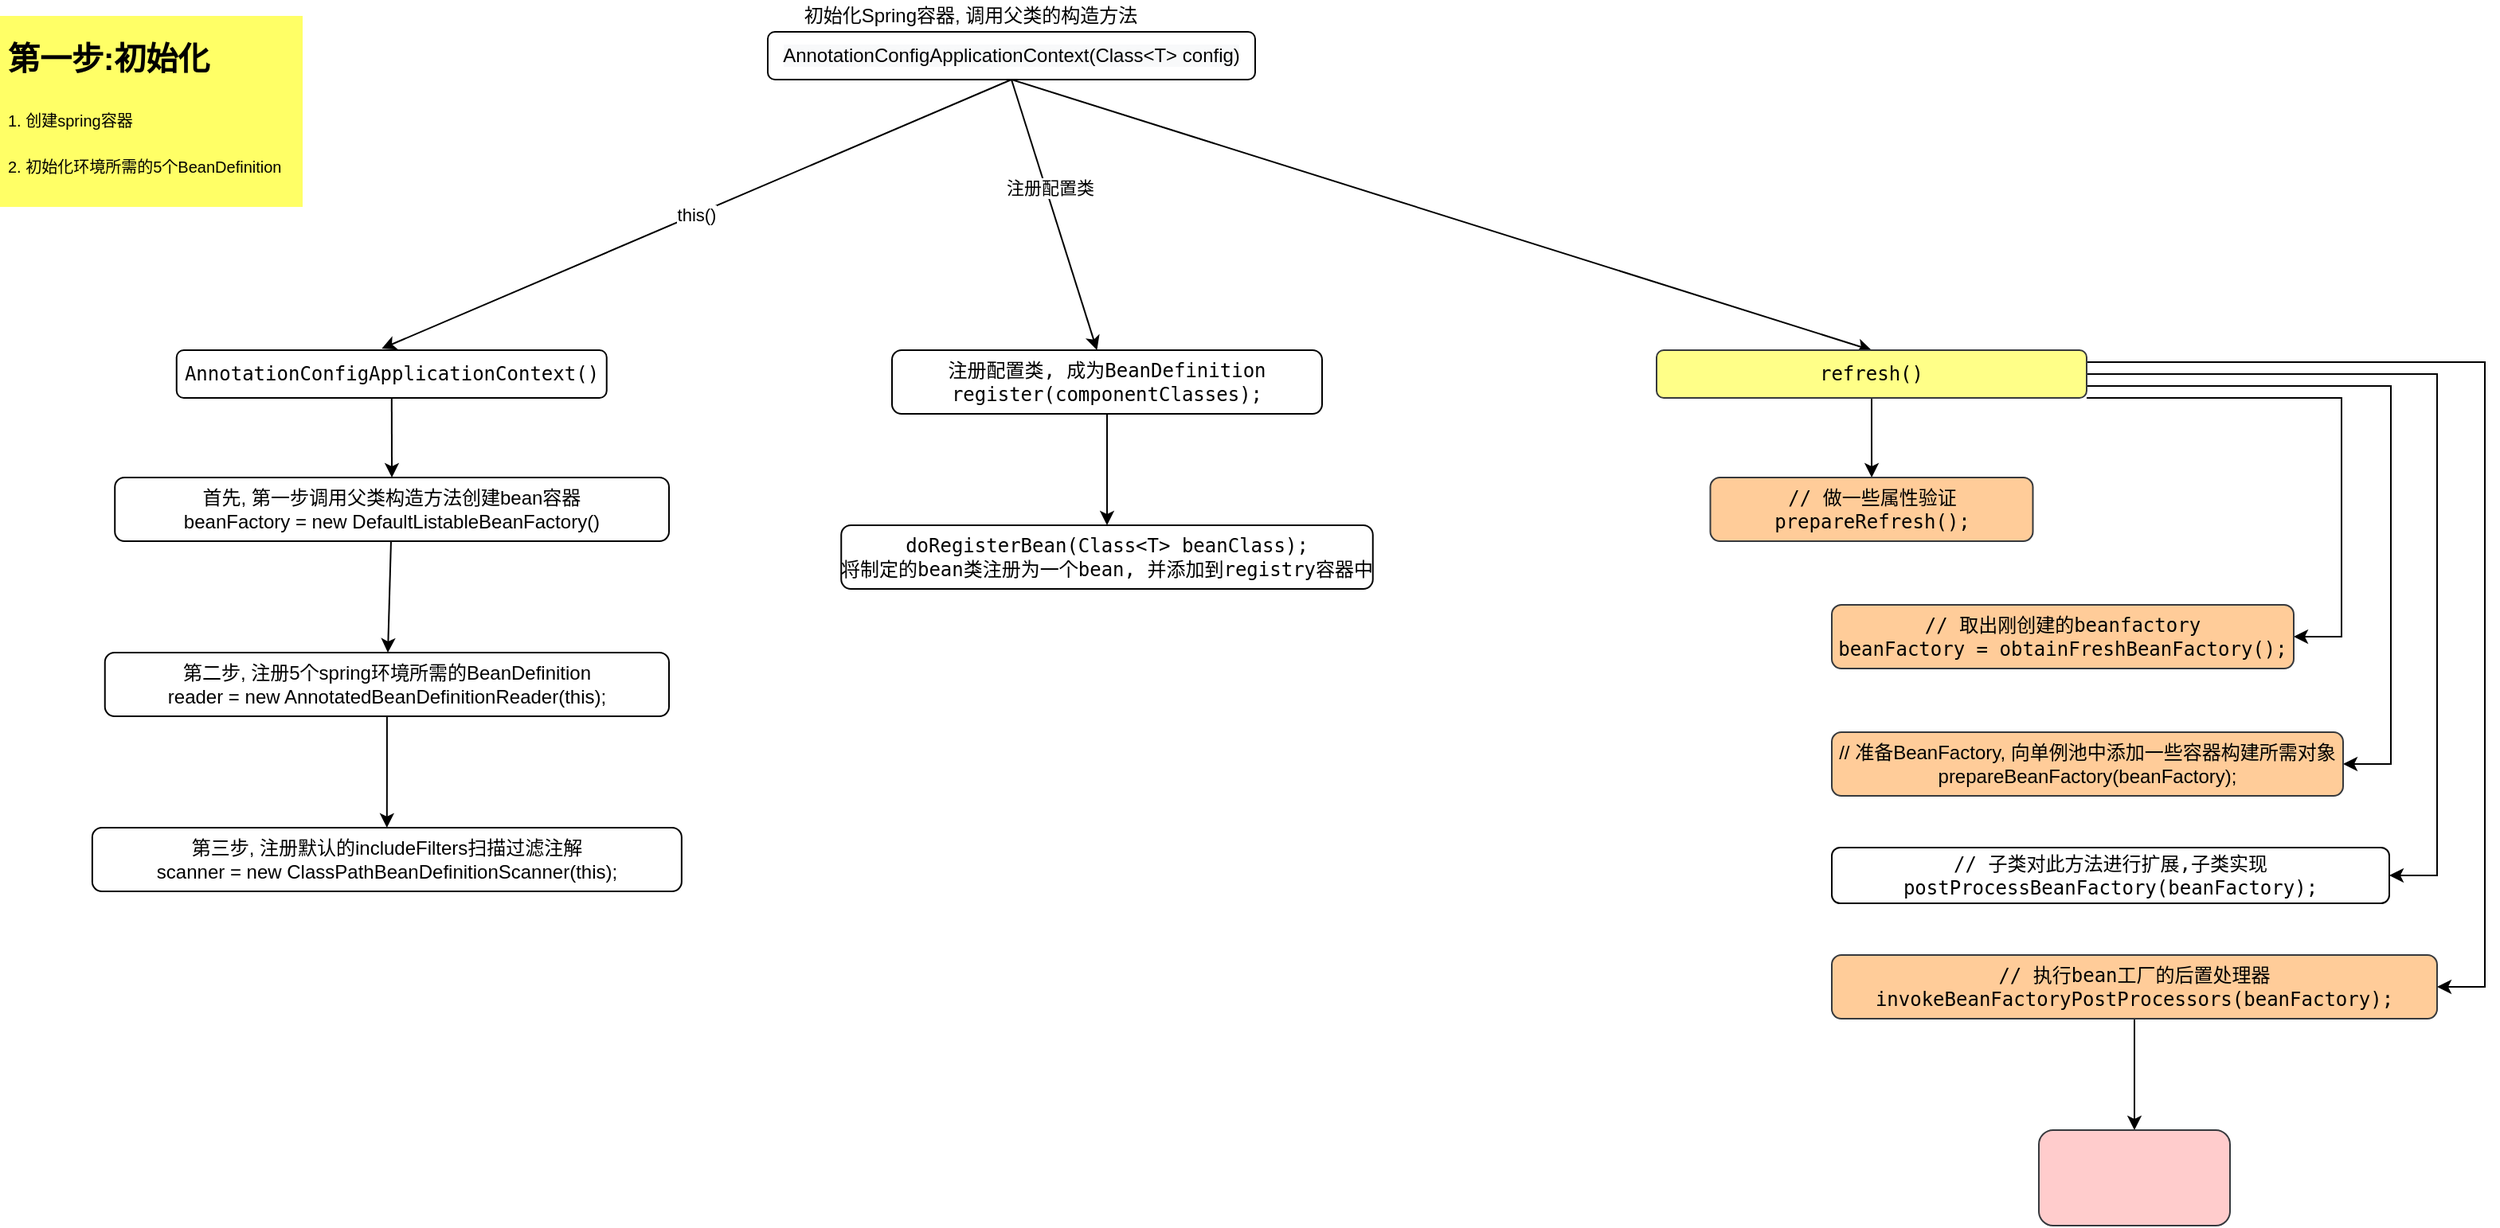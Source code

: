 <mxfile version="14.6.6" type="github">
  <diagram id="TbQEEp9MMA1_F5JZQG8T" name="第 1 页">
    <mxGraphModel dx="1398" dy="624" grid="1" gridSize="10" guides="1" tooltips="1" connect="1" arrows="1" fold="1" page="1" pageScale="1" pageWidth="827" pageHeight="1169" math="0" shadow="0">
      <root>
        <mxCell id="0" />
        <mxCell id="1" parent="0" />
        <mxCell id="SgbAIxtXmt1jCM66Tc68-1" value="this()" style="rounded=0;orthogonalLoop=1;jettySize=auto;html=1;exitX=0.5;exitY=1;exitDx=0;exitDy=0;entryX=0.477;entryY=-0.033;entryDx=0;entryDy=0;entryPerimeter=0;" edge="1" parent="1" source="SgbAIxtXmt1jCM66Tc68-5" target="SgbAIxtXmt1jCM66Tc68-9">
          <mxGeometry relative="1" as="geometry">
            <mxPoint x="250" y="190" as="targetPoint" />
          </mxGeometry>
        </mxCell>
        <mxCell id="SgbAIxtXmt1jCM66Tc68-2" style="rounded=0;orthogonalLoop=1;jettySize=auto;html=1;exitX=0.5;exitY=1;exitDx=0;exitDy=0;" edge="1" parent="1" source="SgbAIxtXmt1jCM66Tc68-5" target="SgbAIxtXmt1jCM66Tc68-10">
          <mxGeometry relative="1" as="geometry" />
        </mxCell>
        <mxCell id="SgbAIxtXmt1jCM66Tc68-3" value="注册配置类" style="edgeLabel;html=1;align=center;verticalAlign=middle;resizable=0;points=[];" vertex="1" connectable="0" parent="SgbAIxtXmt1jCM66Tc68-2">
          <mxGeometry x="-0.2" y="2" relative="1" as="geometry">
            <mxPoint as="offset" />
          </mxGeometry>
        </mxCell>
        <mxCell id="SgbAIxtXmt1jCM66Tc68-4" style="edgeStyle=none;rounded=0;orthogonalLoop=1;jettySize=auto;html=1;exitX=0.5;exitY=1;exitDx=0;exitDy=0;entryX=0.5;entryY=0;entryDx=0;entryDy=0;" edge="1" parent="1" source="SgbAIxtXmt1jCM66Tc68-5" target="SgbAIxtXmt1jCM66Tc68-11">
          <mxGeometry relative="1" as="geometry" />
        </mxCell>
        <mxCell id="SgbAIxtXmt1jCM66Tc68-5" value="&lt;span style=&quot;color: rgb(0 , 0 , 0) ; font-family: &amp;#34;helvetica&amp;#34; ; font-size: 12px ; font-style: normal ; font-weight: 400 ; letter-spacing: normal ; text-align: center ; text-indent: 0px ; text-transform: none ; word-spacing: 0px ; background-color: rgb(248 , 249 , 250) ; display: inline ; float: none&quot;&gt;AnnotationConfigApplicationContext(Class&amp;lt;T&amp;gt; config)&lt;/span&gt;" style="rounded=1;whiteSpace=wrap;html=1;" vertex="1" parent="1">
          <mxGeometry x="492" y="40" width="306" height="30" as="geometry" />
        </mxCell>
        <mxCell id="SgbAIxtXmt1jCM66Tc68-6" value="初始化Spring容器, 调用父类的构造方法" style="text;html=1;strokeColor=none;fillColor=none;align=center;verticalAlign=middle;whiteSpace=wrap;rounded=0;" vertex="1" parent="1">
          <mxGeometry x="510" y="20" width="219" height="20" as="geometry" />
        </mxCell>
        <mxCell id="SgbAIxtXmt1jCM66Tc68-7" value="&lt;h1&gt;&lt;sub&gt;第一步:初始化&lt;/sub&gt;&lt;/h1&gt;&lt;p&gt;&lt;sub&gt;1. 创建spring容器&lt;/sub&gt;&lt;/p&gt;&lt;p&gt;&lt;sub&gt;2. 初始化环境所需的5个BeanDefinition&lt;/sub&gt;&lt;/p&gt;&lt;p&gt;&lt;br&gt;&lt;/p&gt;" style="text;html=1;strokeColor=none;fillColor=#FFFF66;spacing=5;spacingTop=-20;whiteSpace=wrap;overflow=hidden;rounded=0;" vertex="1" parent="1">
          <mxGeometry x="10" y="30" width="190" height="120" as="geometry" />
        </mxCell>
        <mxCell id="SgbAIxtXmt1jCM66Tc68-8" value="" style="edgeStyle=none;rounded=0;orthogonalLoop=1;jettySize=auto;html=1;" edge="1" parent="1" source="SgbAIxtXmt1jCM66Tc68-9" target="SgbAIxtXmt1jCM66Tc68-13">
          <mxGeometry relative="1" as="geometry" />
        </mxCell>
        <mxCell id="SgbAIxtXmt1jCM66Tc68-9" value="&lt;pre&gt;&lt;pre&gt;AnnotationConfigApplicationContext()&lt;/pre&gt;&lt;/pre&gt;" style="rounded=1;whiteSpace=wrap;html=1;labelBackgroundColor=none;fillColor=#FFFFFF;" vertex="1" parent="1">
          <mxGeometry x="120.87" y="240" width="270" height="30" as="geometry" />
        </mxCell>
        <mxCell id="SgbAIxtXmt1jCM66Tc68-18" value="" style="edgeStyle=orthogonalEdgeStyle;rounded=0;orthogonalLoop=1;jettySize=auto;html=1;" edge="1" parent="1" source="SgbAIxtXmt1jCM66Tc68-10" target="SgbAIxtXmt1jCM66Tc68-17">
          <mxGeometry relative="1" as="geometry" />
        </mxCell>
        <mxCell id="SgbAIxtXmt1jCM66Tc68-10" value="&lt;pre&gt;&lt;pre&gt;&lt;pre&gt;注册配置类, 成为BeanDefinition&lt;br/&gt;register(componentClasses);&lt;br&gt;&lt;/pre&gt;&lt;/pre&gt;&lt;/pre&gt;" style="rounded=1;whiteSpace=wrap;html=1;labelBackgroundColor=none;fillColor=#FFFFFF;" vertex="1" parent="1">
          <mxGeometry x="570" y="240" width="270" height="40" as="geometry" />
        </mxCell>
        <mxCell id="SgbAIxtXmt1jCM66Tc68-20" value="" style="edgeStyle=orthogonalEdgeStyle;rounded=0;orthogonalLoop=1;jettySize=auto;html=1;" edge="1" parent="1" source="SgbAIxtXmt1jCM66Tc68-11" target="SgbAIxtXmt1jCM66Tc68-19">
          <mxGeometry relative="1" as="geometry" />
        </mxCell>
        <mxCell id="SgbAIxtXmt1jCM66Tc68-22" value="" style="edgeStyle=entityRelationEdgeStyle;rounded=0;orthogonalLoop=1;jettySize=auto;html=1;elbow=vertical;exitX=1;exitY=1;exitDx=0;exitDy=0;" edge="1" parent="1" source="SgbAIxtXmt1jCM66Tc68-11" target="SgbAIxtXmt1jCM66Tc68-21">
          <mxGeometry relative="1" as="geometry" />
        </mxCell>
        <mxCell id="SgbAIxtXmt1jCM66Tc68-26" style="edgeStyle=entityRelationEdgeStyle;rounded=0;orthogonalLoop=1;jettySize=auto;html=1;exitX=1;exitY=0.75;exitDx=0;exitDy=0;" edge="1" parent="1" source="SgbAIxtXmt1jCM66Tc68-11" target="SgbAIxtXmt1jCM66Tc68-25">
          <mxGeometry relative="1" as="geometry" />
        </mxCell>
        <mxCell id="SgbAIxtXmt1jCM66Tc68-29" style="edgeStyle=entityRelationEdgeStyle;rounded=0;orthogonalLoop=1;jettySize=auto;html=1;exitX=1;exitY=0.5;exitDx=0;exitDy=0;" edge="1" parent="1" source="SgbAIxtXmt1jCM66Tc68-11" target="SgbAIxtXmt1jCM66Tc68-28">
          <mxGeometry relative="1" as="geometry" />
        </mxCell>
        <mxCell id="SgbAIxtXmt1jCM66Tc68-32" style="edgeStyle=entityRelationEdgeStyle;rounded=0;orthogonalLoop=1;jettySize=auto;html=1;exitX=1;exitY=0.25;exitDx=0;exitDy=0;" edge="1" parent="1" source="SgbAIxtXmt1jCM66Tc68-11" target="SgbAIxtXmt1jCM66Tc68-30">
          <mxGeometry relative="1" as="geometry" />
        </mxCell>
        <mxCell id="SgbAIxtXmt1jCM66Tc68-11" value="&lt;pre&gt;&lt;pre&gt;&lt;pre&gt;&lt;pre&gt;refresh()&lt;/pre&gt;&lt;/pre&gt;&lt;/pre&gt;&lt;/pre&gt;" style="rounded=1;whiteSpace=wrap;html=1;labelBackgroundColor=none;fillColor=#ffff88;strokeColor=#36393d;" vertex="1" parent="1">
          <mxGeometry x="1050" y="240" width="270" height="30" as="geometry" />
        </mxCell>
        <mxCell id="SgbAIxtXmt1jCM66Tc68-12" value="" style="edgeStyle=none;rounded=0;orthogonalLoop=1;jettySize=auto;html=1;" edge="1" parent="1" source="SgbAIxtXmt1jCM66Tc68-13" target="SgbAIxtXmt1jCM66Tc68-14">
          <mxGeometry relative="1" as="geometry" />
        </mxCell>
        <mxCell id="SgbAIxtXmt1jCM66Tc68-13" value="&lt;div&gt;首先, 第一步调用父类构造方法创建bean容器&lt;/div&gt;&lt;div&gt;beanFactory = new DefaultListableBeanFactory()&lt;/div&gt;" style="whiteSpace=wrap;html=1;rounded=1;fillColor=#FFFFFF;" vertex="1" parent="1">
          <mxGeometry x="82.12" y="320" width="347.88" height="40" as="geometry" />
        </mxCell>
        <mxCell id="SgbAIxtXmt1jCM66Tc68-16" value="" style="edgeStyle=orthogonalEdgeStyle;rounded=0;orthogonalLoop=1;jettySize=auto;html=1;" edge="1" parent="1" source="SgbAIxtXmt1jCM66Tc68-14" target="SgbAIxtXmt1jCM66Tc68-15">
          <mxGeometry relative="1" as="geometry" />
        </mxCell>
        <mxCell id="SgbAIxtXmt1jCM66Tc68-14" value="&lt;div&gt;第二步, 注册5个spring环境所需的BeanDefinition&lt;/div&gt;&lt;div&gt;reader = new AnnotatedBeanDefinitionReader(this);&lt;/div&gt;" style="whiteSpace=wrap;html=1;rounded=1;fillColor=#FFFFFF;" vertex="1" parent="1">
          <mxGeometry x="75.87" y="430" width="354.13" height="40" as="geometry" />
        </mxCell>
        <mxCell id="SgbAIxtXmt1jCM66Tc68-15" value="&lt;div&gt;第三步, 注册默认的includeFilters扫描过滤注解&lt;/div&gt;&lt;div&gt;scanner = new ClassPathBeanDefinitionScanner(this);&lt;/div&gt;" style="whiteSpace=wrap;html=1;rounded=1;fillColor=#FFFFFF;" vertex="1" parent="1">
          <mxGeometry x="67.93" y="540" width="370" height="40" as="geometry" />
        </mxCell>
        <mxCell id="SgbAIxtXmt1jCM66Tc68-17" value="&lt;pre&gt;doRegisterBean(Class&amp;lt;T&amp;gt; beanClass);&lt;br/&gt;将制定的bean类注册为一个bean, 并添加到registry容器中&lt;br&gt;&lt;/pre&gt;" style="whiteSpace=wrap;html=1;rounded=1;fillColor=#FFFFFF;" vertex="1" parent="1">
          <mxGeometry x="538.13" y="350" width="333.75" height="40" as="geometry" />
        </mxCell>
        <mxCell id="SgbAIxtXmt1jCM66Tc68-19" value="&lt;pre&gt;// 做一些属性验证&lt;br/&gt;prepareRefresh();&lt;br&gt;&lt;/pre&gt;" style="whiteSpace=wrap;html=1;rounded=1;fillColor=#ffcc99;strokeColor=#36393d;" vertex="1" parent="1">
          <mxGeometry x="1083.75" y="320" width="202.5" height="40" as="geometry" />
        </mxCell>
        <mxCell id="SgbAIxtXmt1jCM66Tc68-21" value="&lt;pre&gt;// 取出刚创建的beanfactory&lt;br/&gt;beanFactory = obtainFreshBeanFactory();&lt;/pre&gt;" style="whiteSpace=wrap;html=1;rounded=1;fillColor=#ffcc99;strokeColor=#36393d;" vertex="1" parent="1">
          <mxGeometry x="1160" y="400" width="290" height="40" as="geometry" />
        </mxCell>
        <mxCell id="SgbAIxtXmt1jCM66Tc68-25" value="// 准备BeanFactory, 向单例池中添加一些容器构建所需对象&#xa;prepareBeanFactory(beanFactory);" style="whiteSpace=wrap;html=1;rounded=1;fillColor=#ffcc99;gradientDirection=south;strokeColor=#36393d;" vertex="1" parent="1">
          <mxGeometry x="1160" y="480" width="321" height="40" as="geometry" />
        </mxCell>
        <mxCell id="SgbAIxtXmt1jCM66Tc68-27" value="&lt;pre&gt;&lt;br&gt;&lt;/pre&gt;" style="text;html=1;strokeColor=none;fillColor=none;align=center;verticalAlign=middle;whiteSpace=wrap;rounded=0;" vertex="1" parent="1">
          <mxGeometry x="1160" y="520" width="329.5" height="20" as="geometry" />
        </mxCell>
        <mxCell id="SgbAIxtXmt1jCM66Tc68-28" value="&lt;pre&gt;&lt;pre&gt;&lt;pre&gt;// 子类对此方法进行扩展,子类实现&lt;br&gt;postProcessBeanFactory(beanFactory);&lt;/pre&gt;&lt;/pre&gt;&lt;/pre&gt;" style="whiteSpace=wrap;html=1;rounded=1;gradientDirection=south;" vertex="1" parent="1">
          <mxGeometry x="1160" y="552.5" width="350" height="35" as="geometry" />
        </mxCell>
        <mxCell id="SgbAIxtXmt1jCM66Tc68-34" value="" style="edgeStyle=orthogonalEdgeStyle;rounded=0;orthogonalLoop=1;jettySize=auto;html=1;exitX=0.5;exitY=1;exitDx=0;exitDy=0;" edge="1" parent="1" source="SgbAIxtXmt1jCM66Tc68-30" target="SgbAIxtXmt1jCM66Tc68-33">
          <mxGeometry relative="1" as="geometry" />
        </mxCell>
        <mxCell id="SgbAIxtXmt1jCM66Tc68-30" value="&lt;pre&gt;&lt;pre&gt;&lt;pre&gt;&lt;pre&gt;// 执行bean工厂的后置处理器&lt;br&gt;invokeBeanFactoryPostProcessors(beanFactory);&lt;/pre&gt;&lt;/pre&gt;&lt;/pre&gt;&lt;/pre&gt;" style="whiteSpace=wrap;html=1;rounded=1;fillColor=#ffcc99;gradientDirection=south;strokeColor=#36393d;" vertex="1" parent="1">
          <mxGeometry x="1160" y="620" width="380" height="40" as="geometry" />
        </mxCell>
        <mxCell id="SgbAIxtXmt1jCM66Tc68-33" value="" style="whiteSpace=wrap;html=1;rounded=1;gradientDirection=south;fillColor=#ffcccc;strokeColor=#36393d;" vertex="1" parent="1">
          <mxGeometry x="1290" y="730" width="120" height="60" as="geometry" />
        </mxCell>
      </root>
    </mxGraphModel>
  </diagram>
</mxfile>
